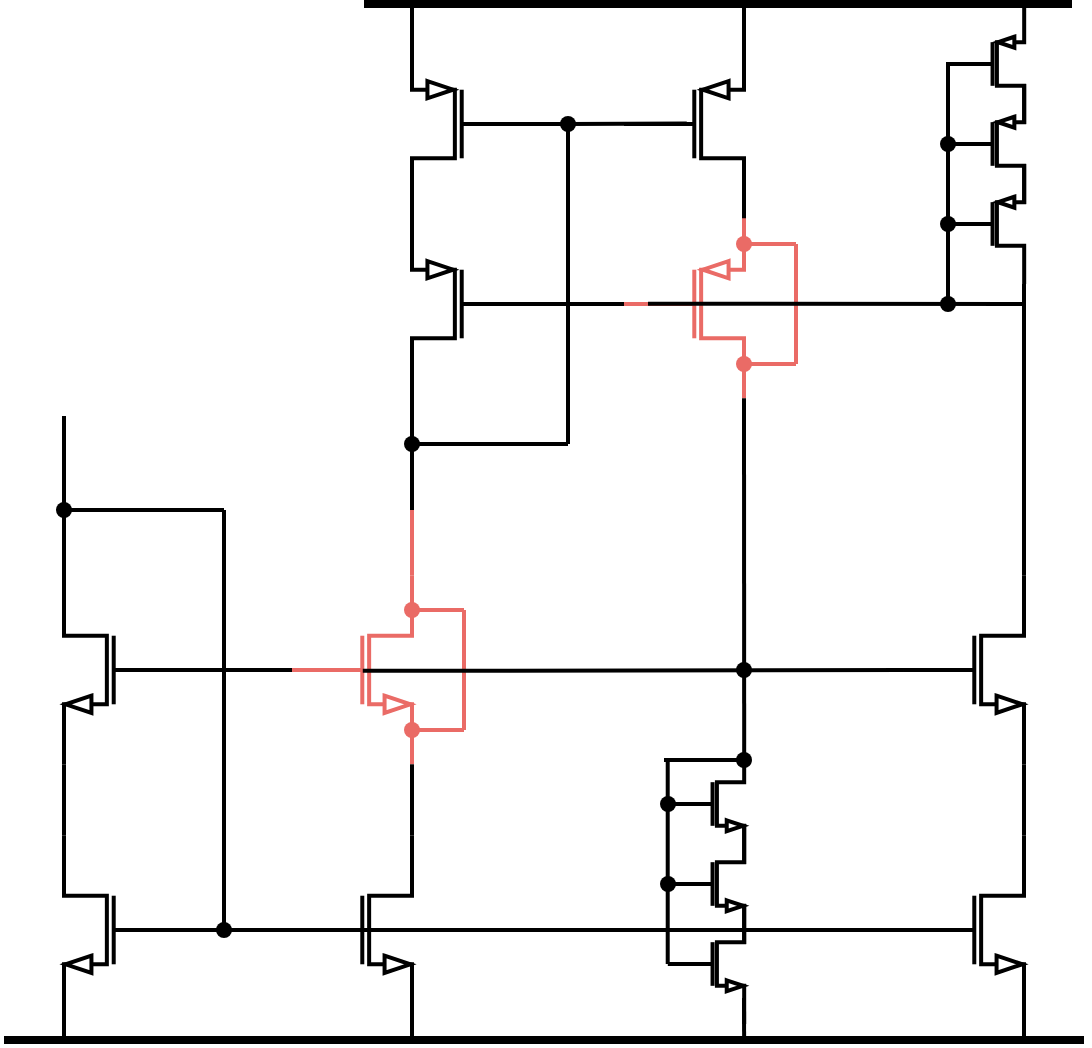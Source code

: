 <mxfile version="24.7.5">
  <diagram name="Page-1" id="tmaxlOd2o0jZHt15St0m">
    <mxGraphModel dx="1436" dy="1132" grid="1" gridSize="10" guides="1" tooltips="1" connect="1" arrows="1" fold="1" page="1" pageScale="1" pageWidth="850" pageHeight="1100" math="0" shadow="0">
      <root>
        <mxCell id="0" />
        <mxCell id="1" parent="0" />
        <mxCell id="O3AghsNvSJwPv29jhGSK-1" value="" style="verticalLabelPosition=bottom;shadow=0;dashed=0;align=center;html=1;verticalAlign=top;shape=mxgraph.electrical.transistors.nmos;pointerEvents=1;flipH=1;strokeWidth=2;" parent="1" vertex="1">
          <mxGeometry x="200" y="343" width="60" height="100" as="geometry" />
        </mxCell>
        <mxCell id="O3AghsNvSJwPv29jhGSK-2" value="" style="verticalLabelPosition=bottom;shadow=0;dashed=0;align=center;html=1;verticalAlign=top;shape=mxgraph.electrical.transistors.nmos;pointerEvents=1;flipH=1;strokeWidth=2;" parent="1" vertex="1">
          <mxGeometry x="200" y="473" width="60" height="100" as="geometry" />
        </mxCell>
        <mxCell id="O3AghsNvSJwPv29jhGSK-3" style="edgeStyle=orthogonalEdgeStyle;rounded=0;orthogonalLoop=1;jettySize=auto;html=1;exitX=1;exitY=1;exitDx=0;exitDy=0;exitPerimeter=0;entryX=1;entryY=0;entryDx=0;entryDy=0;entryPerimeter=0;endArrow=none;endFill=0;strokeWidth=2;" parent="1" source="O3AghsNvSJwPv29jhGSK-1" target="O3AghsNvSJwPv29jhGSK-2" edge="1">
          <mxGeometry relative="1" as="geometry" />
        </mxCell>
        <mxCell id="O3AghsNvSJwPv29jhGSK-4" value="" style="verticalLabelPosition=bottom;shadow=0;dashed=0;align=center;html=1;verticalAlign=top;shape=mxgraph.electrical.transistors.nmos;pointerEvents=1;flipH=0;strokeWidth=2;strokeColor=#EA6B66;" parent="1" vertex="1">
          <mxGeometry x="314" y="343" width="60" height="100" as="geometry" />
        </mxCell>
        <mxCell id="O3AghsNvSJwPv29jhGSK-5" value="" style="verticalLabelPosition=bottom;shadow=0;dashed=0;align=center;html=1;verticalAlign=top;shape=mxgraph.electrical.transistors.nmos;pointerEvents=1;flipH=0;strokeWidth=2;" parent="1" vertex="1">
          <mxGeometry x="314" y="473" width="60" height="100" as="geometry" />
        </mxCell>
        <mxCell id="O3AghsNvSJwPv29jhGSK-6" style="edgeStyle=orthogonalEdgeStyle;rounded=0;orthogonalLoop=1;jettySize=auto;html=1;exitX=1;exitY=1;exitDx=0;exitDy=0;exitPerimeter=0;entryX=1;entryY=0;entryDx=0;entryDy=0;entryPerimeter=0;endArrow=none;endFill=0;strokeWidth=2;" parent="1" source="O3AghsNvSJwPv29jhGSK-4" target="O3AghsNvSJwPv29jhGSK-5" edge="1">
          <mxGeometry relative="1" as="geometry" />
        </mxCell>
        <mxCell id="O3AghsNvSJwPv29jhGSK-7" value="" style="endArrow=none;html=1;rounded=0;entryX=0;entryY=0.5;entryDx=0;entryDy=0;entryPerimeter=0;strokeWidth=2;" parent="1" target="O3AghsNvSJwPv29jhGSK-4" edge="1">
          <mxGeometry width="50" height="50" relative="1" as="geometry">
            <mxPoint x="260" y="393" as="sourcePoint" />
            <mxPoint x="310" y="343" as="targetPoint" />
          </mxGeometry>
        </mxCell>
        <mxCell id="O3AghsNvSJwPv29jhGSK-8" value="" style="endArrow=none;html=1;rounded=0;entryX=0;entryY=0.5;entryDx=0;entryDy=0;entryPerimeter=0;strokeWidth=2;" parent="1" source="O3AghsNvSJwPv29jhGSK-12" target="O3AghsNvSJwPv29jhGSK-62" edge="1">
          <mxGeometry width="50" height="50" relative="1" as="geometry">
            <mxPoint x="260" y="523" as="sourcePoint" />
            <mxPoint x="590" y="523" as="targetPoint" />
          </mxGeometry>
        </mxCell>
        <mxCell id="O3AghsNvSJwPv29jhGSK-9" value="" style="endArrow=none;html=1;rounded=0;strokeWidth=2;" parent="1" edge="1">
          <mxGeometry width="50" height="50" relative="1" as="geometry">
            <mxPoint x="280" y="523" as="sourcePoint" />
            <mxPoint x="280" y="313" as="targetPoint" />
          </mxGeometry>
        </mxCell>
        <mxCell id="O3AghsNvSJwPv29jhGSK-13" value="" style="endArrow=none;html=1;rounded=0;entryDx=0;entryDy=0;entryPerimeter=0;strokeWidth=2;" parent="1" target="O3AghsNvSJwPv29jhGSK-12" edge="1">
          <mxGeometry width="50" height="50" relative="1" as="geometry">
            <mxPoint x="260" y="523" as="sourcePoint" />
            <mxPoint x="340" y="523" as="targetPoint" />
          </mxGeometry>
        </mxCell>
        <mxCell id="O3AghsNvSJwPv29jhGSK-12" value="" style="shape=waypoint;sketch=0;fillStyle=solid;size=6;pointerEvents=1;points=[];fillColor=none;resizable=0;rotatable=0;perimeter=centerPerimeter;snapToPoint=1;strokeWidth=2;" parent="1" vertex="1">
          <mxGeometry x="270" y="513" width="20" height="20" as="geometry" />
        </mxCell>
        <mxCell id="O3AghsNvSJwPv29jhGSK-14" value="" style="endArrow=none;html=1;rounded=0;strokeWidth=2;" parent="1" edge="1">
          <mxGeometry width="50" height="50" relative="1" as="geometry">
            <mxPoint x="200" y="313" as="sourcePoint" />
            <mxPoint x="280" y="313" as="targetPoint" />
          </mxGeometry>
        </mxCell>
        <mxCell id="O3AghsNvSJwPv29jhGSK-15" value="" style="endArrow=none;html=1;rounded=0;strokeWidth=2;" parent="1" source="O3AghsNvSJwPv29jhGSK-16" edge="1">
          <mxGeometry width="50" height="50" relative="1" as="geometry">
            <mxPoint x="200" y="346" as="sourcePoint" />
            <mxPoint x="200" y="266" as="targetPoint" />
          </mxGeometry>
        </mxCell>
        <mxCell id="O3AghsNvSJwPv29jhGSK-17" value="" style="endArrow=none;html=1;rounded=0;strokeWidth=2;" parent="1" target="O3AghsNvSJwPv29jhGSK-16" edge="1">
          <mxGeometry width="50" height="50" relative="1" as="geometry">
            <mxPoint x="200" y="346" as="sourcePoint" />
            <mxPoint x="200" y="266" as="targetPoint" />
          </mxGeometry>
        </mxCell>
        <mxCell id="O3AghsNvSJwPv29jhGSK-16" value="" style="shape=waypoint;sketch=0;fillStyle=solid;size=6;pointerEvents=1;points=[];fillColor=none;resizable=0;rotatable=0;perimeter=centerPerimeter;snapToPoint=1;strokeWidth=2;" parent="1" vertex="1">
          <mxGeometry x="190" y="303" width="20" height="20" as="geometry" />
        </mxCell>
        <mxCell id="O3AghsNvSJwPv29jhGSK-18" value="" style="endArrow=none;html=1;rounded=0;strokeWidth=2;strokeColor=#EA6B66;" parent="1" edge="1">
          <mxGeometry width="50" height="50" relative="1" as="geometry">
            <mxPoint x="374" y="363" as="sourcePoint" />
            <mxPoint x="400" y="363" as="targetPoint" />
          </mxGeometry>
        </mxCell>
        <mxCell id="O3AghsNvSJwPv29jhGSK-19" value="" style="endArrow=none;html=1;rounded=0;strokeWidth=2;strokeColor=#EA6B66;" parent="1" edge="1">
          <mxGeometry width="50" height="50" relative="1" as="geometry">
            <mxPoint x="374" y="423" as="sourcePoint" />
            <mxPoint x="400" y="423" as="targetPoint" />
          </mxGeometry>
        </mxCell>
        <mxCell id="O3AghsNvSJwPv29jhGSK-20" value="" style="endArrow=none;html=1;rounded=0;strokeWidth=2;strokeColor=#EA6B66;" parent="1" edge="1">
          <mxGeometry width="50" height="50" relative="1" as="geometry">
            <mxPoint x="400" y="423" as="sourcePoint" />
            <mxPoint x="400" y="363" as="targetPoint" />
          </mxGeometry>
        </mxCell>
        <mxCell id="O3AghsNvSJwPv29jhGSK-21" value="" style="shape=waypoint;sketch=0;fillStyle=solid;size=6;pointerEvents=1;points=[];fillColor=none;resizable=0;rotatable=0;perimeter=centerPerimeter;snapToPoint=1;strokeWidth=2;strokeColor=#EA6B66;" parent="1" vertex="1">
          <mxGeometry x="364" y="413" width="20" height="20" as="geometry" />
        </mxCell>
        <mxCell id="O3AghsNvSJwPv29jhGSK-22" value="" style="shape=waypoint;sketch=0;fillStyle=solid;size=6;pointerEvents=1;points=[];fillColor=none;resizable=0;rotatable=0;perimeter=centerPerimeter;snapToPoint=1;strokeWidth=2;strokeColor=#EA6B66;" parent="1" vertex="1">
          <mxGeometry x="364" y="353" width="20" height="20" as="geometry" />
        </mxCell>
        <mxCell id="O3AghsNvSJwPv29jhGSK-24" value="" style="endArrow=none;html=1;rounded=0;exitX=1;exitY=0;exitDx=0;exitDy=0;exitPerimeter=0;strokeWidth=2;strokeColor=#EA6B66;" parent="1" source="O3AghsNvSJwPv29jhGSK-4" edge="1">
          <mxGeometry width="50" height="50" relative="1" as="geometry">
            <mxPoint x="373.72" y="342.997" as="sourcePoint" />
            <mxPoint x="374" y="313" as="targetPoint" />
          </mxGeometry>
        </mxCell>
        <mxCell id="O3AghsNvSJwPv29jhGSK-25" value="" style="verticalLabelPosition=bottom;shadow=0;dashed=0;align=center;html=1;verticalAlign=top;shape=mxgraph.electrical.transistors.pmos;pointerEvents=1;direction=east;flipH=1;strokeWidth=2;" parent="1" vertex="1">
          <mxGeometry x="374" y="160" width="60" height="100" as="geometry" />
        </mxCell>
        <mxCell id="O3AghsNvSJwPv29jhGSK-26" value="" style="verticalLabelPosition=bottom;shadow=0;dashed=0;align=center;html=1;verticalAlign=top;shape=mxgraph.electrical.transistors.pmos;pointerEvents=1;direction=east;flipH=1;strokeWidth=2;" parent="1" vertex="1">
          <mxGeometry x="374" y="70" width="60" height="100" as="geometry" />
        </mxCell>
        <mxCell id="O3AghsNvSJwPv29jhGSK-27" value="" style="endArrow=none;html=1;rounded=0;strokeWidth=2;" parent="1" edge="1">
          <mxGeometry width="50" height="50" relative="1" as="geometry">
            <mxPoint x="374" y="313" as="sourcePoint" />
            <mxPoint x="374" y="250" as="targetPoint" />
          </mxGeometry>
        </mxCell>
        <mxCell id="O3AghsNvSJwPv29jhGSK-28" value="" style="endArrow=none;html=1;rounded=0;exitDx=0;exitDy=0;exitPerimeter=0;entryX=0.523;entryY=0.498;entryDx=0;entryDy=0;entryPerimeter=0;strokeWidth=2;" parent="1" source="O3AghsNvSJwPv29jhGSK-33" target="O3AghsNvSJwPv29jhGSK-37" edge="1">
          <mxGeometry width="50" height="50" relative="1" as="geometry">
            <mxPoint x="470" y="170" as="sourcePoint" />
            <mxPoint x="520" y="120" as="targetPoint" />
          </mxGeometry>
        </mxCell>
        <mxCell id="O3AghsNvSJwPv29jhGSK-29" value="" style="endArrow=none;html=1;rounded=0;strokeWidth=2;" parent="1" edge="1">
          <mxGeometry width="50" height="50" relative="1" as="geometry">
            <mxPoint x="452" y="280" as="sourcePoint" />
            <mxPoint x="452" y="120" as="targetPoint" />
          </mxGeometry>
        </mxCell>
        <mxCell id="O3AghsNvSJwPv29jhGSK-30" value="" style="endArrow=none;html=1;rounded=0;strokeWidth=2;" parent="1" source="O3AghsNvSJwPv29jhGSK-31" edge="1">
          <mxGeometry width="50" height="50" relative="1" as="geometry">
            <mxPoint x="374" y="280" as="sourcePoint" />
            <mxPoint x="452" y="280" as="targetPoint" />
          </mxGeometry>
        </mxCell>
        <mxCell id="O3AghsNvSJwPv29jhGSK-32" value="" style="endArrow=none;html=1;rounded=0;strokeWidth=2;" parent="1" target="O3AghsNvSJwPv29jhGSK-31" edge="1">
          <mxGeometry width="50" height="50" relative="1" as="geometry">
            <mxPoint x="374" y="280" as="sourcePoint" />
            <mxPoint x="450" y="280" as="targetPoint" />
          </mxGeometry>
        </mxCell>
        <mxCell id="O3AghsNvSJwPv29jhGSK-31" value="" style="shape=waypoint;sketch=0;fillStyle=solid;size=6;pointerEvents=1;points=[];fillColor=none;resizable=0;rotatable=0;perimeter=centerPerimeter;snapToPoint=1;strokeWidth=2;" parent="1" vertex="1">
          <mxGeometry x="364" y="270" width="20" height="20" as="geometry" />
        </mxCell>
        <mxCell id="O3AghsNvSJwPv29jhGSK-35" value="" style="endArrow=none;html=1;rounded=0;exitX=0;exitY=0.5;exitDx=0;exitDy=0;exitPerimeter=0;strokeWidth=2;" parent="1" source="O3AghsNvSJwPv29jhGSK-26" target="O3AghsNvSJwPv29jhGSK-33" edge="1">
          <mxGeometry width="50" height="50" relative="1" as="geometry">
            <mxPoint x="434" y="120" as="sourcePoint" />
            <mxPoint x="520" y="120" as="targetPoint" />
          </mxGeometry>
        </mxCell>
        <mxCell id="O3AghsNvSJwPv29jhGSK-33" value="" style="shape=waypoint;sketch=0;fillStyle=solid;size=6;pointerEvents=1;points=[];fillColor=none;resizable=0;rotatable=0;perimeter=centerPerimeter;snapToPoint=1;strokeWidth=2;" parent="1" vertex="1">
          <mxGeometry x="442" y="110" width="20" height="20" as="geometry" />
        </mxCell>
        <mxCell id="O3AghsNvSJwPv29jhGSK-36" value="" style="verticalLabelPosition=bottom;shadow=0;dashed=0;align=center;html=1;verticalAlign=top;shape=mxgraph.electrical.transistors.pmos;pointerEvents=1;direction=east;flipH=0;strokeWidth=2;strokeColor=#EA6B66;" parent="1" vertex="1">
          <mxGeometry x="480" y="160" width="60" height="100" as="geometry" />
        </mxCell>
        <mxCell id="O3AghsNvSJwPv29jhGSK-37" value="" style="verticalLabelPosition=bottom;shadow=0;dashed=0;align=center;html=1;verticalAlign=top;shape=mxgraph.electrical.transistors.pmos;pointerEvents=1;direction=east;flipH=0;strokeWidth=2;" parent="1" vertex="1">
          <mxGeometry x="480" y="70" width="60" height="100" as="geometry" />
        </mxCell>
        <mxCell id="O3AghsNvSJwPv29jhGSK-39" value="" style="endArrow=none;html=1;rounded=0;exitX=0;exitY=0.5;exitDx=0;exitDy=0;exitPerimeter=0;entryX=0;entryY=0.5;entryDx=0;entryDy=0;entryPerimeter=0;strokeWidth=2;" parent="1" source="O3AghsNvSJwPv29jhGSK-25" target="O3AghsNvSJwPv29jhGSK-36" edge="1">
          <mxGeometry width="50" height="50" relative="1" as="geometry">
            <mxPoint x="450" y="220" as="sourcePoint" />
            <mxPoint x="500" y="170" as="targetPoint" />
          </mxGeometry>
        </mxCell>
        <mxCell id="O3AghsNvSJwPv29jhGSK-40" value="" style="endArrow=none;html=1;rounded=0;strokeWidth=2;strokeColor=#EA6B66;" parent="1" edge="1">
          <mxGeometry width="50" height="50" relative="1" as="geometry">
            <mxPoint x="540" y="180" as="sourcePoint" />
            <mxPoint x="566" y="180" as="targetPoint" />
          </mxGeometry>
        </mxCell>
        <mxCell id="O3AghsNvSJwPv29jhGSK-41" value="" style="endArrow=none;html=1;rounded=0;strokeWidth=2;strokeColor=#EA6B66;" parent="1" edge="1">
          <mxGeometry width="50" height="50" relative="1" as="geometry">
            <mxPoint x="540" y="240" as="sourcePoint" />
            <mxPoint x="566" y="240" as="targetPoint" />
          </mxGeometry>
        </mxCell>
        <mxCell id="O3AghsNvSJwPv29jhGSK-42" value="" style="endArrow=none;html=1;rounded=0;strokeWidth=2;strokeColor=#EA6B66;" parent="1" edge="1">
          <mxGeometry width="50" height="50" relative="1" as="geometry">
            <mxPoint x="566" y="240" as="sourcePoint" />
            <mxPoint x="566" y="180" as="targetPoint" />
          </mxGeometry>
        </mxCell>
        <mxCell id="O3AghsNvSJwPv29jhGSK-43" value="" style="shape=waypoint;sketch=0;fillStyle=solid;size=6;pointerEvents=1;points=[];fillColor=none;resizable=0;rotatable=0;perimeter=centerPerimeter;snapToPoint=1;strokeWidth=2;strokeColor=#EA6B66;" parent="1" vertex="1">
          <mxGeometry x="530" y="230" width="20" height="20" as="geometry" />
        </mxCell>
        <mxCell id="O3AghsNvSJwPv29jhGSK-44" value="" style="shape=waypoint;sketch=0;fillStyle=solid;size=6;pointerEvents=1;points=[];fillColor=none;resizable=0;rotatable=0;perimeter=centerPerimeter;snapToPoint=1;strokeWidth=2;strokeColor=#EA6B66;" parent="1" vertex="1">
          <mxGeometry x="530" y="170" width="20" height="20" as="geometry" />
        </mxCell>
        <mxCell id="O3AghsNvSJwPv29jhGSK-45" value="" style="endArrow=none;html=1;rounded=0;entryX=1;entryY=1;entryDx=0;entryDy=0;entryPerimeter=0;exitX=1;exitY=0;exitDx=0;exitDy=0;exitPerimeter=0;strokeWidth=2;" parent="1" source="O3AghsNvSJwPv29jhGSK-47" target="O3AghsNvSJwPv29jhGSK-36" edge="1">
          <mxGeometry width="50" height="50" relative="1" as="geometry">
            <mxPoint x="540" y="400" as="sourcePoint" />
            <mxPoint x="540" y="260.003" as="targetPoint" />
          </mxGeometry>
        </mxCell>
        <mxCell id="O3AghsNvSJwPv29jhGSK-47" value="" style="verticalLabelPosition=bottom;shadow=0;dashed=0;align=center;html=1;verticalAlign=top;shape=mxgraph.electrical.transistors.nmos;pointerEvents=1;flipH=0;strokeWidth=2;" parent="1" vertex="1">
          <mxGeometry x="491" y="430" width="60" height="60" as="geometry" />
        </mxCell>
        <mxCell id="O3AghsNvSJwPv29jhGSK-48" value="" style="verticalLabelPosition=bottom;shadow=0;dashed=0;align=center;html=1;verticalAlign=top;shape=mxgraph.electrical.transistors.nmos;pointerEvents=1;flipH=0;strokeWidth=2;" parent="1" vertex="1">
          <mxGeometry x="491" y="470" width="60" height="60" as="geometry" />
        </mxCell>
        <mxCell id="O3AghsNvSJwPv29jhGSK-49" value="" style="verticalLabelPosition=bottom;shadow=0;dashed=0;align=center;html=1;verticalAlign=top;shape=mxgraph.electrical.transistors.nmos;pointerEvents=1;flipH=0;strokeWidth=2;" parent="1" vertex="1">
          <mxGeometry x="491" y="510" width="60" height="60" as="geometry" />
        </mxCell>
        <mxCell id="O3AghsNvSJwPv29jhGSK-50" value="" style="endArrow=none;html=1;rounded=0;exitX=0.59;exitY=0.509;exitDx=0;exitDy=0;exitPerimeter=0;entryX=0;entryY=0.5;entryDx=0;entryDy=0;entryPerimeter=0;strokeWidth=2;" parent="1" target="O3AghsNvSJwPv29jhGSK-61" edge="1">
          <mxGeometry width="50" height="50" relative="1" as="geometry">
            <mxPoint x="349.4" y="393.429" as="sourcePoint" />
            <mxPoint x="520" y="392.58" as="targetPoint" />
          </mxGeometry>
        </mxCell>
        <mxCell id="O3AghsNvSJwPv29jhGSK-51" value="" style="shape=waypoint;sketch=0;fillStyle=solid;size=6;pointerEvents=1;points=[];fillColor=none;resizable=0;rotatable=0;perimeter=centerPerimeter;snapToPoint=1;strokeWidth=2;" parent="1" vertex="1">
          <mxGeometry x="530" y="383" width="20" height="20" as="geometry" />
        </mxCell>
        <mxCell id="O3AghsNvSJwPv29jhGSK-52" value="" style="endArrow=none;html=1;rounded=0;exitX=0;exitY=0.5;exitDx=0;exitDy=0;exitPerimeter=0;strokeWidth=2;" parent="1" edge="1">
          <mxGeometry width="50" height="50" relative="1" as="geometry">
            <mxPoint x="501.859" y="540" as="sourcePoint" />
            <mxPoint x="501.86" y="437" as="targetPoint" />
          </mxGeometry>
        </mxCell>
        <mxCell id="O3AghsNvSJwPv29jhGSK-54" value="" style="shape=waypoint;sketch=0;fillStyle=solid;size=6;pointerEvents=1;points=[];fillColor=none;resizable=0;rotatable=0;perimeter=centerPerimeter;snapToPoint=1;strokeWidth=2;" parent="1" vertex="1">
          <mxGeometry x="492" y="490" width="20" height="20" as="geometry" />
        </mxCell>
        <mxCell id="O3AghsNvSJwPv29jhGSK-55" value="" style="endArrow=none;html=1;rounded=0;strokeWidth=2;" parent="1" edge="1">
          <mxGeometry width="50" height="50" relative="1" as="geometry">
            <mxPoint x="500" y="438" as="sourcePoint" />
            <mxPoint x="540" y="438" as="targetPoint" />
          </mxGeometry>
        </mxCell>
        <mxCell id="O3AghsNvSJwPv29jhGSK-58" value="" style="endArrow=none;html=1;rounded=0;exitX=0;exitY=0.5;exitDx=0;exitDy=0;exitPerimeter=0;strokeWidth=2;" parent="1" source="O3AghsNvSJwPv29jhGSK-47" target="O3AghsNvSJwPv29jhGSK-57" edge="1">
          <mxGeometry width="50" height="50" relative="1" as="geometry">
            <mxPoint x="502" y="460" as="sourcePoint" />
            <mxPoint x="502" y="417" as="targetPoint" />
          </mxGeometry>
        </mxCell>
        <mxCell id="O3AghsNvSJwPv29jhGSK-57" value="" style="shape=waypoint;sketch=0;fillStyle=solid;size=6;pointerEvents=1;points=[];fillColor=none;resizable=0;rotatable=0;perimeter=centerPerimeter;snapToPoint=1;strokeWidth=2;" parent="1" vertex="1">
          <mxGeometry x="492" y="450" width="20" height="20" as="geometry" />
        </mxCell>
        <mxCell id="O3AghsNvSJwPv29jhGSK-59" value="" style="shape=waypoint;sketch=0;fillStyle=solid;size=6;pointerEvents=1;points=[];fillColor=none;resizable=0;rotatable=0;perimeter=centerPerimeter;snapToPoint=1;strokeWidth=2;" parent="1" vertex="1">
          <mxGeometry x="530" y="428" width="20" height="20" as="geometry" />
        </mxCell>
        <mxCell id="O3AghsNvSJwPv29jhGSK-61" value="" style="verticalLabelPosition=bottom;shadow=0;dashed=0;align=center;html=1;verticalAlign=top;shape=mxgraph.electrical.transistors.nmos;pointerEvents=1;flipH=0;strokeWidth=2;" parent="1" vertex="1">
          <mxGeometry x="620" y="343" width="60" height="100" as="geometry" />
        </mxCell>
        <mxCell id="O3AghsNvSJwPv29jhGSK-62" value="" style="verticalLabelPosition=bottom;shadow=0;dashed=0;align=center;html=1;verticalAlign=top;shape=mxgraph.electrical.transistors.nmos;pointerEvents=1;flipH=0;strokeWidth=2;" parent="1" vertex="1">
          <mxGeometry x="620" y="473" width="60" height="100" as="geometry" />
        </mxCell>
        <mxCell id="O3AghsNvSJwPv29jhGSK-63" style="edgeStyle=orthogonalEdgeStyle;rounded=0;orthogonalLoop=1;jettySize=auto;html=1;exitX=1;exitY=1;exitDx=0;exitDy=0;exitPerimeter=0;entryX=1;entryY=0;entryDx=0;entryDy=0;entryPerimeter=0;endArrow=none;endFill=0;strokeWidth=2;" parent="1" source="O3AghsNvSJwPv29jhGSK-61" target="O3AghsNvSJwPv29jhGSK-62" edge="1">
          <mxGeometry relative="1" as="geometry" />
        </mxCell>
        <mxCell id="O3AghsNvSJwPv29jhGSK-64" value="" style="verticalLabelPosition=bottom;shadow=0;dashed=0;align=center;html=1;verticalAlign=top;shape=mxgraph.electrical.transistors.pmos;pointerEvents=1;direction=east;flipH=0;strokeWidth=2;" parent="1" vertex="1">
          <mxGeometry x="631" y="60" width="60" height="60" as="geometry" />
        </mxCell>
        <mxCell id="O3AghsNvSJwPv29jhGSK-65" value="" style="verticalLabelPosition=bottom;shadow=0;dashed=0;align=center;html=1;verticalAlign=top;shape=mxgraph.electrical.transistors.pmos;pointerEvents=1;direction=east;flipH=0;strokeWidth=2;" parent="1" vertex="1">
          <mxGeometry x="631" y="100" width="60" height="60" as="geometry" />
        </mxCell>
        <mxCell id="O3AghsNvSJwPv29jhGSK-66" value="" style="verticalLabelPosition=bottom;shadow=0;dashed=0;align=center;html=1;verticalAlign=top;shape=mxgraph.electrical.transistors.pmos;pointerEvents=1;direction=east;flipH=0;strokeWidth=2;" parent="1" vertex="1">
          <mxGeometry x="631" y="140" width="60" height="60" as="geometry" />
        </mxCell>
        <mxCell id="O3AghsNvSJwPv29jhGSK-67" value="" style="endArrow=none;html=1;rounded=0;exitX=1;exitY=0;exitDx=0;exitDy=0;exitPerimeter=0;strokeWidth=2;" parent="1" source="O3AghsNvSJwPv29jhGSK-61" edge="1">
          <mxGeometry width="50" height="50" relative="1" as="geometry">
            <mxPoint x="630" y="250" as="sourcePoint" />
            <mxPoint x="680" y="200" as="targetPoint" />
          </mxGeometry>
        </mxCell>
        <mxCell id="O3AghsNvSJwPv29jhGSK-68" value="" style="endArrow=none;html=1;rounded=0;strokeWidth=2;" parent="1" edge="1">
          <mxGeometry width="50" height="50" relative="1" as="geometry">
            <mxPoint x="642" y="209" as="sourcePoint" />
            <mxPoint x="642" y="89" as="targetPoint" />
          </mxGeometry>
        </mxCell>
        <mxCell id="O3AghsNvSJwPv29jhGSK-69" value="" style="endArrow=none;html=1;rounded=0;strokeWidth=2;" parent="1" edge="1">
          <mxGeometry width="50" height="50" relative="1" as="geometry">
            <mxPoint x="492" y="209.85" as="sourcePoint" />
            <mxPoint x="680" y="210" as="targetPoint" />
          </mxGeometry>
        </mxCell>
        <mxCell id="O3AghsNvSJwPv29jhGSK-70" value="" style="shape=waypoint;sketch=0;fillStyle=solid;size=6;pointerEvents=1;points=[];fillColor=none;resizable=0;rotatable=0;perimeter=centerPerimeter;snapToPoint=1;strokeWidth=2;" parent="1" vertex="1">
          <mxGeometry x="632" y="200" width="20" height="20" as="geometry" />
        </mxCell>
        <mxCell id="O3AghsNvSJwPv29jhGSK-71" value="" style="shape=waypoint;sketch=0;fillStyle=solid;size=6;pointerEvents=1;points=[];fillColor=none;resizable=0;rotatable=0;perimeter=centerPerimeter;snapToPoint=1;strokeWidth=2;" parent="1" vertex="1">
          <mxGeometry x="632" y="160" width="20" height="20" as="geometry" />
        </mxCell>
        <mxCell id="O3AghsNvSJwPv29jhGSK-73" value="" style="shape=waypoint;sketch=0;fillStyle=solid;size=6;pointerEvents=1;points=[];fillColor=none;resizable=0;rotatable=0;perimeter=centerPerimeter;snapToPoint=1;strokeWidth=2;" parent="1" vertex="1">
          <mxGeometry x="632" y="120" width="20" height="20" as="geometry" />
        </mxCell>
        <mxCell id="O3AghsNvSJwPv29jhGSK-75" value="" style="endArrow=none;html=1;rounded=0;strokeWidth=4;" parent="1" edge="1">
          <mxGeometry width="50" height="50" relative="1" as="geometry">
            <mxPoint x="350" y="60" as="sourcePoint" />
            <mxPoint x="704" y="60" as="targetPoint" />
          </mxGeometry>
        </mxCell>
        <mxCell id="O3AghsNvSJwPv29jhGSK-76" value="" style="endArrow=none;html=1;rounded=0;strokeWidth=2;" parent="1" edge="1">
          <mxGeometry width="50" height="50" relative="1" as="geometry">
            <mxPoint x="374" y="90" as="sourcePoint" />
            <mxPoint x="374" y="60" as="targetPoint" />
          </mxGeometry>
        </mxCell>
        <mxCell id="O3AghsNvSJwPv29jhGSK-77" value="" style="endArrow=none;html=1;rounded=0;strokeWidth=2;" parent="1" edge="1">
          <mxGeometry width="50" height="50" relative="1" as="geometry">
            <mxPoint x="540" y="90" as="sourcePoint" />
            <mxPoint x="540" y="60" as="targetPoint" />
          </mxGeometry>
        </mxCell>
        <mxCell id="O3AghsNvSJwPv29jhGSK-81" value="" style="endArrow=none;html=1;rounded=0;strokeWidth=2;" parent="1" edge="1">
          <mxGeometry width="50" height="50" relative="1" as="geometry">
            <mxPoint x="540.06" y="577" as="sourcePoint" />
            <mxPoint x="540" y="557" as="targetPoint" />
          </mxGeometry>
        </mxCell>
        <mxCell id="O3AghsNvSJwPv29jhGSK-82" value="" style="endArrow=none;html=1;rounded=0;strokeWidth=2;" parent="1" edge="1">
          <mxGeometry width="50" height="50" relative="1" as="geometry">
            <mxPoint x="374" y="577" as="sourcePoint" />
            <mxPoint x="374" y="557" as="targetPoint" />
          </mxGeometry>
        </mxCell>
        <mxCell id="O3AghsNvSJwPv29jhGSK-83" value="" style="endArrow=none;html=1;rounded=0;strokeWidth=2;" parent="1" edge="1">
          <mxGeometry width="50" height="50" relative="1" as="geometry">
            <mxPoint x="200" y="577" as="sourcePoint" />
            <mxPoint x="200" y="557" as="targetPoint" />
          </mxGeometry>
        </mxCell>
        <mxCell id="O3AghsNvSJwPv29jhGSK-88" value="" style="endArrow=none;html=1;rounded=0;strokeWidth=4;" parent="1" edge="1">
          <mxGeometry width="50" height="50" relative="1" as="geometry">
            <mxPoint x="710" y="578" as="sourcePoint" />
            <mxPoint x="170" y="578" as="targetPoint" />
          </mxGeometry>
        </mxCell>
        <mxCell id="O3AghsNvSJwPv29jhGSK-89" value="" style="endArrow=none;html=1;rounded=0;strokeWidth=2;" parent="1" edge="1">
          <mxGeometry width="50" height="50" relative="1" as="geometry">
            <mxPoint x="680" y="567" as="sourcePoint" />
            <mxPoint x="680" y="577" as="targetPoint" />
          </mxGeometry>
        </mxCell>
      </root>
    </mxGraphModel>
  </diagram>
</mxfile>
